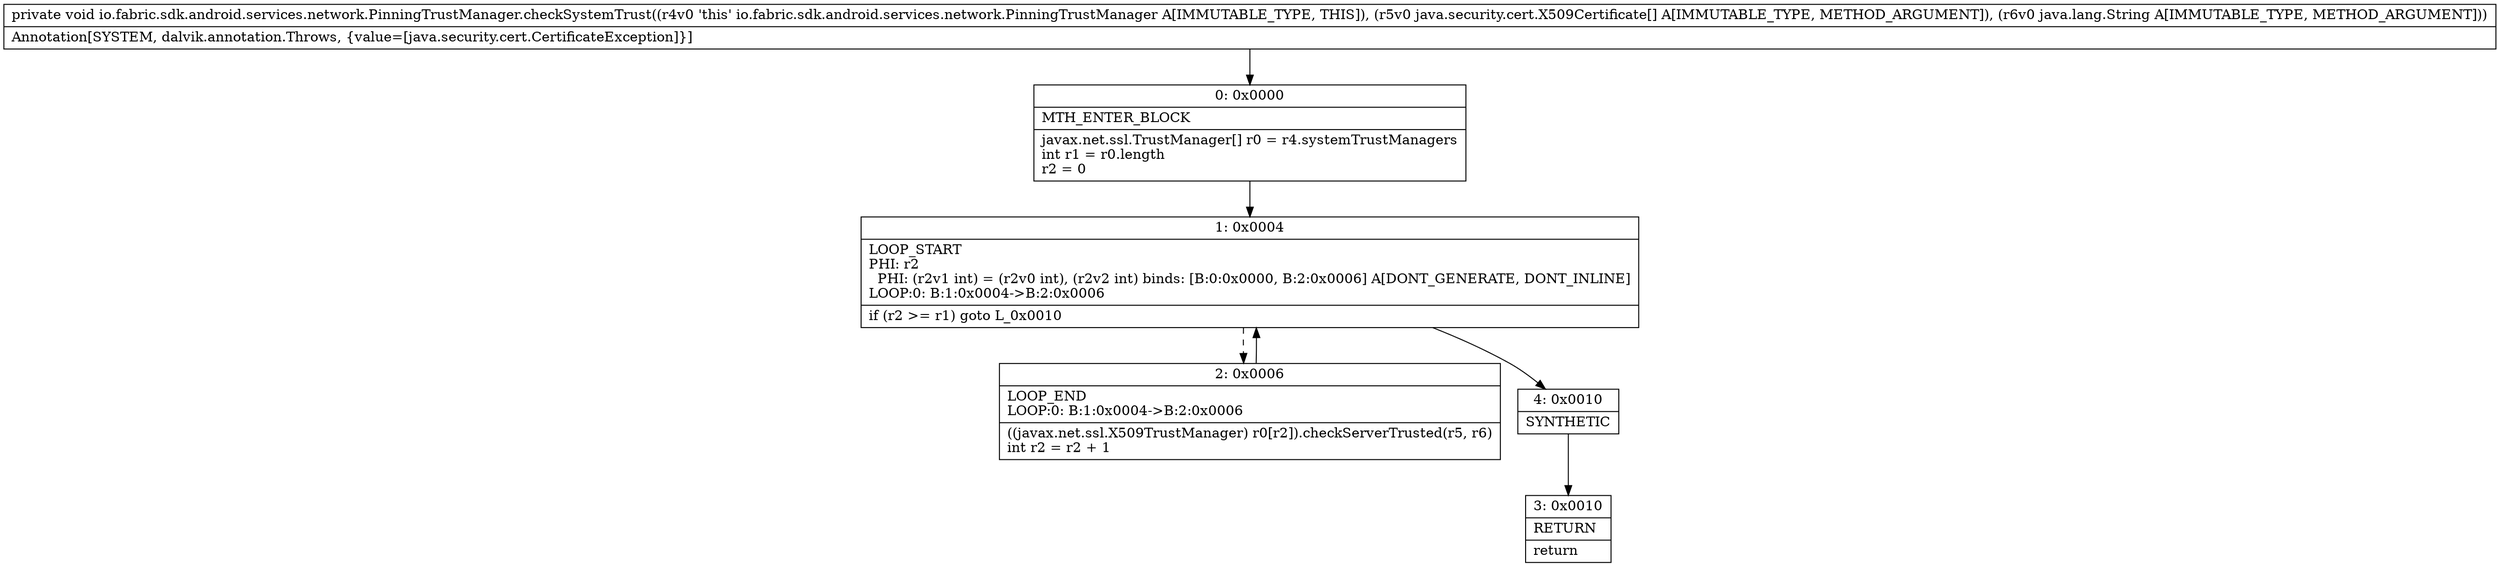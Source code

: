digraph "CFG forio.fabric.sdk.android.services.network.PinningTrustManager.checkSystemTrust([Ljava\/security\/cert\/X509Certificate;Ljava\/lang\/String;)V" {
Node_0 [shape=record,label="{0\:\ 0x0000|MTH_ENTER_BLOCK\l|javax.net.ssl.TrustManager[] r0 = r4.systemTrustManagers\lint r1 = r0.length\lr2 = 0\l}"];
Node_1 [shape=record,label="{1\:\ 0x0004|LOOP_START\lPHI: r2 \l  PHI: (r2v1 int) = (r2v0 int), (r2v2 int) binds: [B:0:0x0000, B:2:0x0006] A[DONT_GENERATE, DONT_INLINE]\lLOOP:0: B:1:0x0004\-\>B:2:0x0006\l|if (r2 \>= r1) goto L_0x0010\l}"];
Node_2 [shape=record,label="{2\:\ 0x0006|LOOP_END\lLOOP:0: B:1:0x0004\-\>B:2:0x0006\l|((javax.net.ssl.X509TrustManager) r0[r2]).checkServerTrusted(r5, r6)\lint r2 = r2 + 1\l}"];
Node_3 [shape=record,label="{3\:\ 0x0010|RETURN\l|return\l}"];
Node_4 [shape=record,label="{4\:\ 0x0010|SYNTHETIC\l}"];
MethodNode[shape=record,label="{private void io.fabric.sdk.android.services.network.PinningTrustManager.checkSystemTrust((r4v0 'this' io.fabric.sdk.android.services.network.PinningTrustManager A[IMMUTABLE_TYPE, THIS]), (r5v0 java.security.cert.X509Certificate[] A[IMMUTABLE_TYPE, METHOD_ARGUMENT]), (r6v0 java.lang.String A[IMMUTABLE_TYPE, METHOD_ARGUMENT]))  | Annotation[SYSTEM, dalvik.annotation.Throws, \{value=[java.security.cert.CertificateException]\}]\l}"];
MethodNode -> Node_0;
Node_0 -> Node_1;
Node_1 -> Node_2[style=dashed];
Node_1 -> Node_4;
Node_2 -> Node_1;
Node_4 -> Node_3;
}

